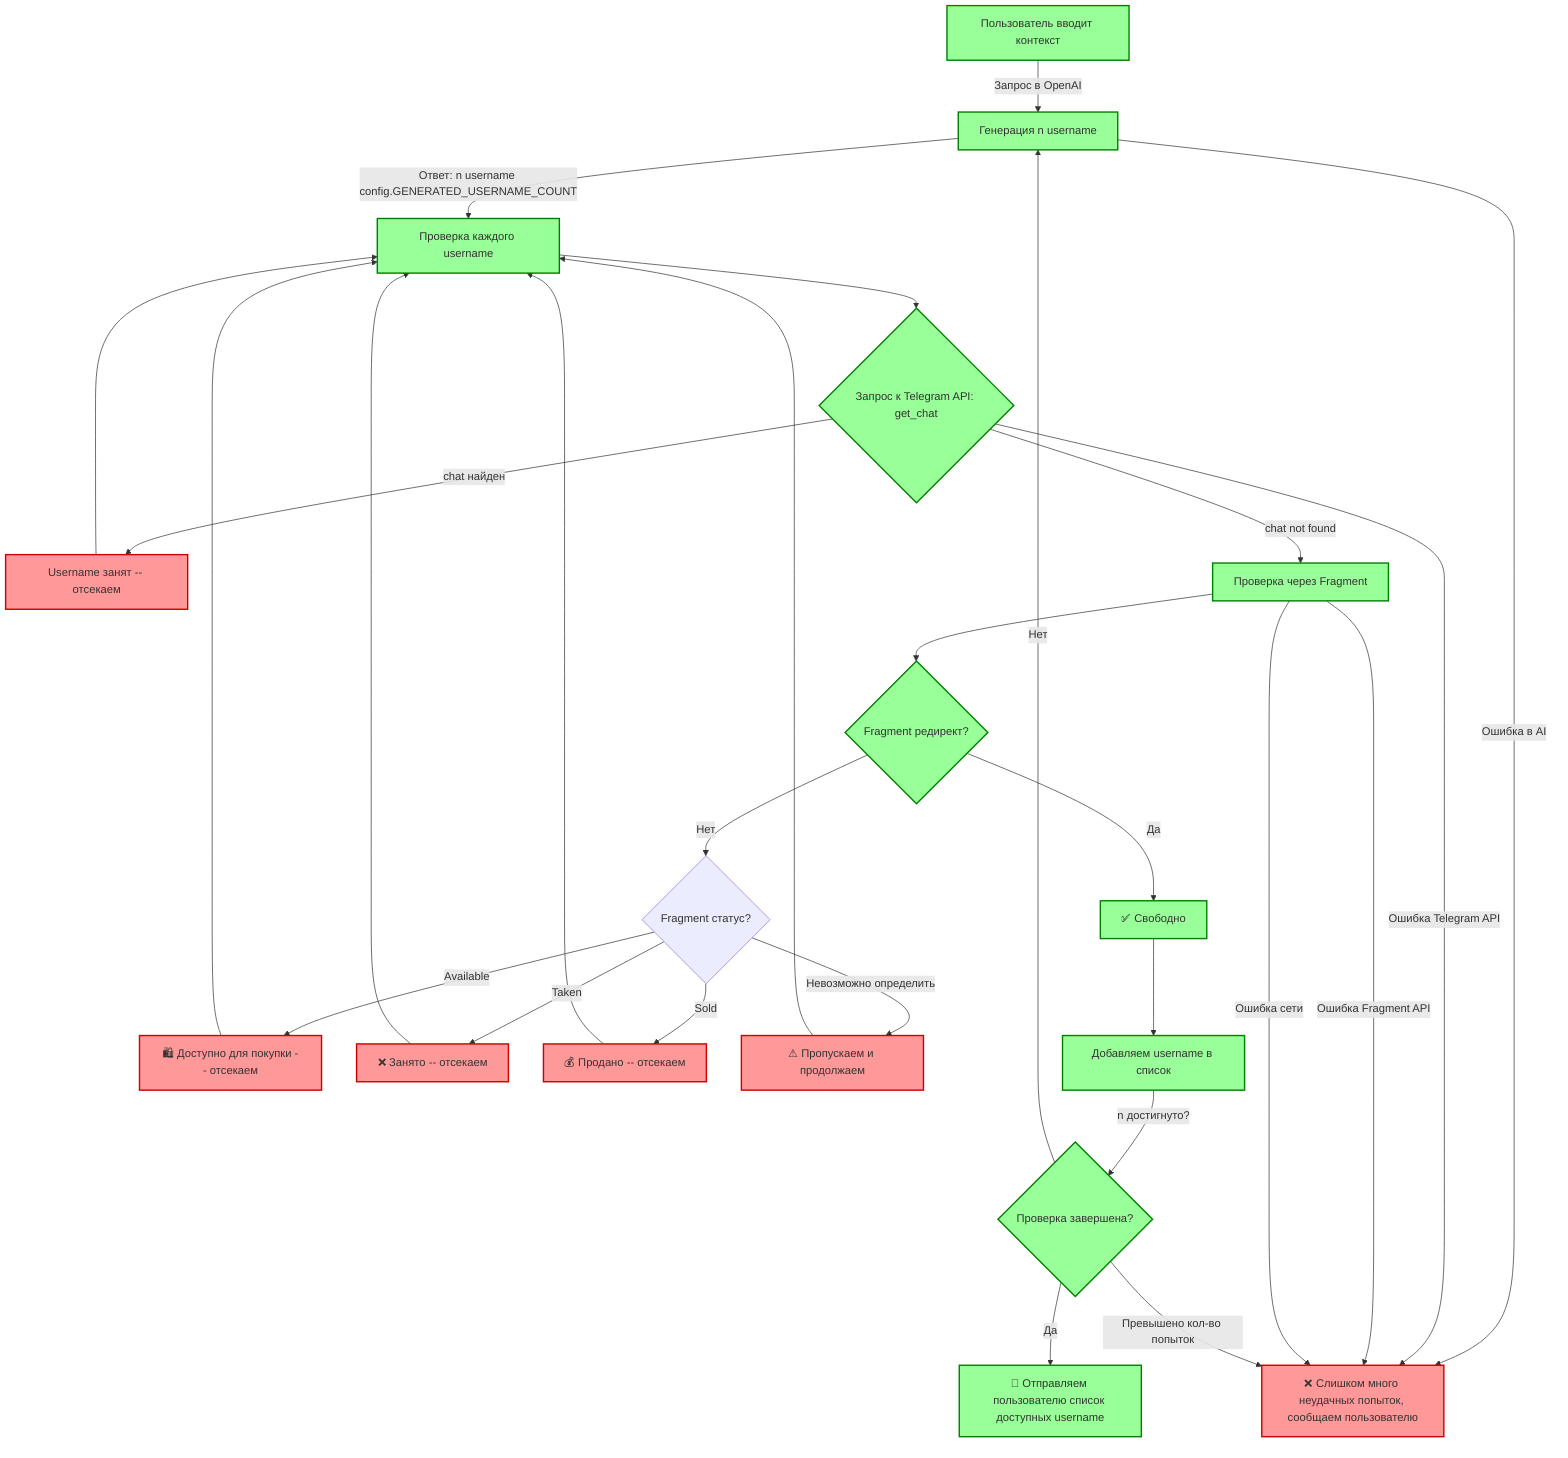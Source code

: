 flowchart TD
  %% Определяем стили
  classDef success fill:#99ff99,stroke:#008000,stroke-width:2px;
  classDef failure fill:#ff9999,stroke:#cc0000,stroke-width:2px;

  %% Основной процесс генерации username
  A[Пользователь вводит контекст] -->|Запрос в OpenAI| B[Генерация n username]

  B -->|Ответ: n username config.GENERATED_USERNAME_COUNT| C[Проверка каждого username]

  C --> D{Запрос к Telegram API: get_chat}
  D -- "chat найден" --> E[Username занят -- отсекаем]:::failure --> C
  D -- "chat not found" --> F[Проверка через Fragment]

  F --> G{Fragment редирект?}
  G -- "Да" --> H[✅ Свободно]:::success
  G -- "Нет" --> I{Fragment статус?}

  %% Отсеиваем ненужные статусы
  I -- "Available" --> J[🛍 Доступно для покупки -- отсекаем]:::failure --> C
  I -- "Taken" --> K[❌ Занято -- отсекаем]:::failure --> C
  I -- "Sold" --> L[💰 Продано -- отсекаем]:::failure --> C
  I -- "Невозможно определить" --> M[⚠ Пропускаем и продолжаем]:::failure --> C

  H --> N[Добавляем username в список]:::success
  N -->|n достигнуто?| O{Проверка завершена?}

  O -- "Да" --> P[🎉 Отправляем пользователю список доступных username]:::success
  O -- "Нет" --> B:::success

  %% ❌ Ошибки, которые прерывают генерацию и отправляются пользователю
  B -->|Ошибка в AI| X[❌ Ошибка генерации, сообщаем пользователю]:::failure
  D -->|Ошибка Telegram API| X:::failure
  F -->|Ошибка Fragment API| X:::failure
  F -->|Ошибка сети| X:::failure
  O -- "Превышено кол-во попыток" --> X[❌ Слишком много неудачных попыток, сообщаем пользователю]:::failure

  %% Применяем стили
  class A,B,C,D,F,G,H,N,O,P success;
  class E,J,K,L,M failure;